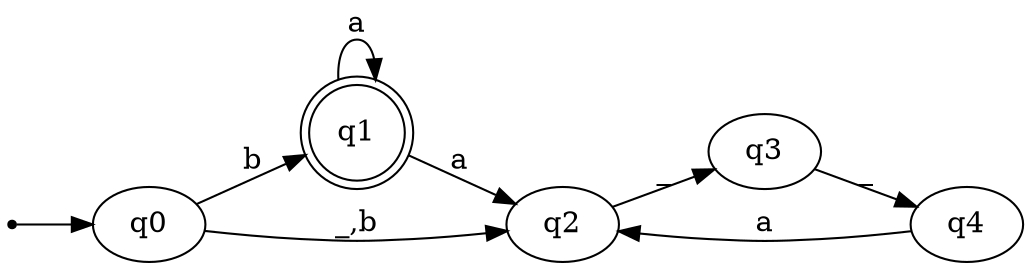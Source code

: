 digraph{

    rankdir=LR;
    inic[shape=point];

    inic->q0;

    q0->q1 [label="b"];
    q1->q1 [label="a"];
    q0->q2 [label="_,b"];
    q1->q2 [label="a"];
    q2->q3 [label="_"];
    q3->q4 [label="_"];
    q4->q2 [label="a"];

    q1[shape=doublecircle];
}
